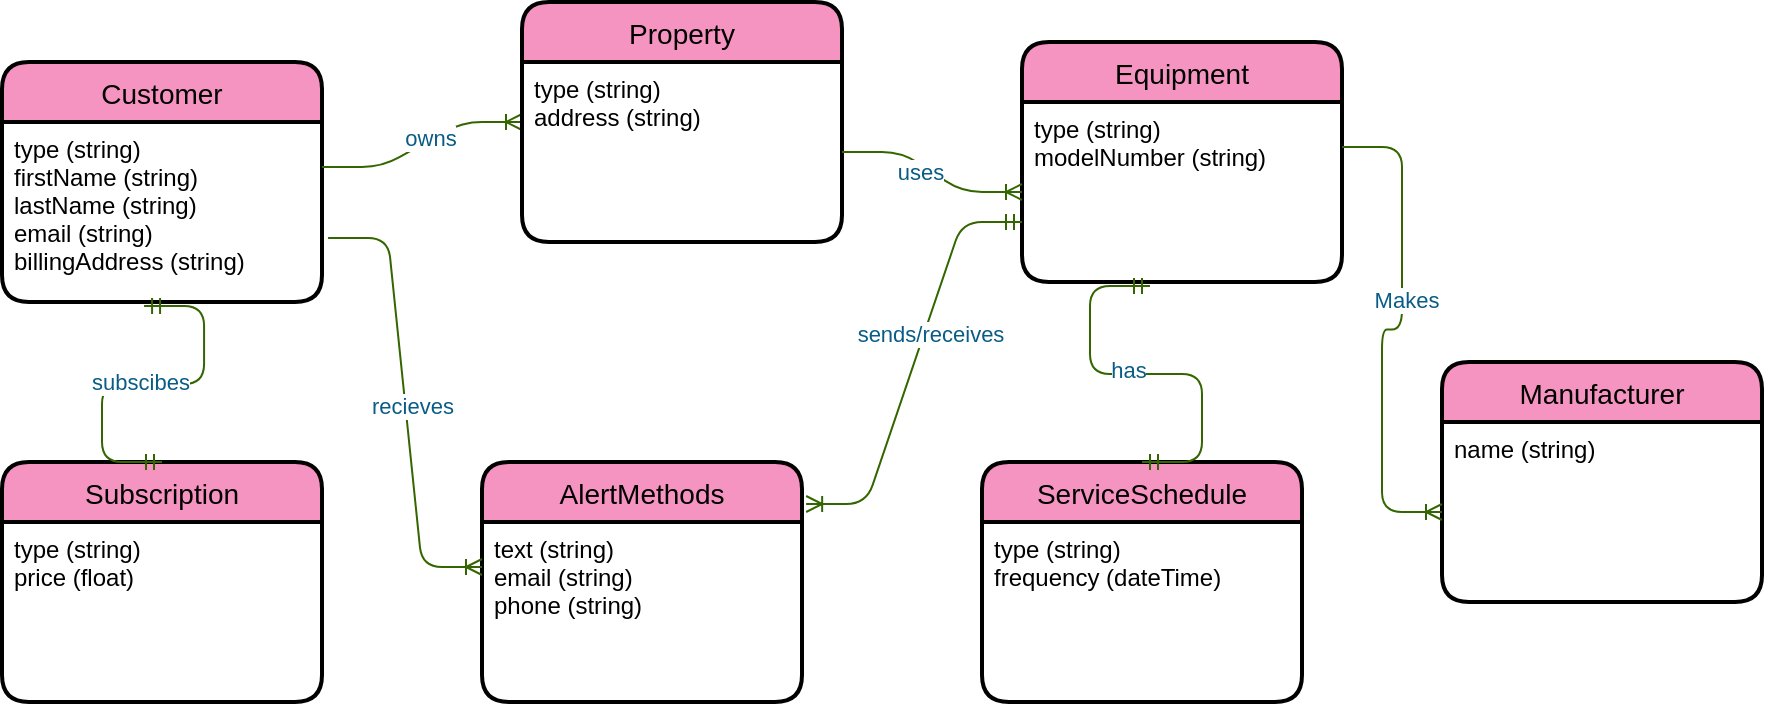 <mxfile version="13.8.2" type="github">
  <diagram id="R2lEEEUBdFMjLlhIrx00" name="Page-1">
    <mxGraphModel dx="786" dy="429" grid="1" gridSize="10" guides="1" tooltips="1" connect="1" arrows="1" fold="1" page="1" pageScale="1" pageWidth="850" pageHeight="1100" math="0" shadow="0" extFonts="Permanent Marker^https://fonts.googleapis.com/css?family=Permanent+Marker">
      <root>
        <mxCell id="0" />
        <mxCell id="1" parent="0" />
        <mxCell id="TCsmTFpU4mynAHZ96cxk-14" value="Customer" style="swimlane;childLayout=stackLayout;horizontal=1;startSize=30;horizontalStack=0;rounded=1;fontSize=14;fontStyle=0;strokeWidth=2;resizeParent=0;resizeLast=1;shadow=0;dashed=0;align=center;sketch=0;fillColor=#F694C1;" vertex="1" parent="1">
          <mxGeometry x="40" y="80" width="160" height="120" as="geometry" />
        </mxCell>
        <mxCell id="TCsmTFpU4mynAHZ96cxk-15" value="type (string)&#xa;firstName (string)&#xa;lastName (string)&#xa;email (string)&#xa;billingAddress (string)&#xa;" style="align=left;strokeColor=none;fillColor=none;spacingLeft=4;fontSize=12;verticalAlign=top;resizable=0;rotatable=0;part=1;" vertex="1" parent="TCsmTFpU4mynAHZ96cxk-14">
          <mxGeometry y="30" width="160" height="90" as="geometry" />
        </mxCell>
        <mxCell id="TCsmTFpU4mynAHZ96cxk-18" value="Equipment" style="swimlane;childLayout=stackLayout;horizontal=1;startSize=30;horizontalStack=0;rounded=1;fontSize=14;fontStyle=0;strokeWidth=2;resizeParent=0;resizeLast=1;shadow=0;dashed=0;align=center;sketch=0;fillColor=#F694C1;" vertex="1" parent="1">
          <mxGeometry x="550" y="70" width="160" height="120" as="geometry" />
        </mxCell>
        <mxCell id="TCsmTFpU4mynAHZ96cxk-19" value="type (string)&#xa;modelNumber (string)" style="align=left;strokeColor=none;fillColor=none;spacingLeft=4;fontSize=12;verticalAlign=top;resizable=0;rotatable=0;part=1;" vertex="1" parent="TCsmTFpU4mynAHZ96cxk-18">
          <mxGeometry y="30" width="160" height="90" as="geometry" />
        </mxCell>
        <mxCell id="TCsmTFpU4mynAHZ96cxk-23" value="" style="edgeStyle=entityRelationEdgeStyle;fontSize=12;html=1;endArrow=ERoneToMany;fillColor=#F694C1;strokeColor=#336600;exitX=1;exitY=0.25;exitDx=0;exitDy=0;" edge="1" parent="1" source="TCsmTFpU4mynAHZ96cxk-15" target="TCsmTFpU4mynAHZ96cxk-27">
          <mxGeometry width="100" height="100" relative="1" as="geometry">
            <mxPoint x="260" y="90" as="sourcePoint" />
            <mxPoint x="260" y="160" as="targetPoint" />
          </mxGeometry>
        </mxCell>
        <mxCell id="TCsmTFpU4mynAHZ96cxk-62" value="owns" style="edgeLabel;html=1;align=center;verticalAlign=middle;resizable=0;points=[];fontColor=#095C86;" vertex="1" connectable="0" parent="TCsmTFpU4mynAHZ96cxk-23">
          <mxGeometry x="0.099" y="1" relative="1" as="geometry">
            <mxPoint as="offset" />
          </mxGeometry>
        </mxCell>
        <mxCell id="TCsmTFpU4mynAHZ96cxk-24" value="AlertMethods" style="swimlane;childLayout=stackLayout;horizontal=1;startSize=30;horizontalStack=0;rounded=1;fontSize=14;fontStyle=0;strokeWidth=2;resizeParent=0;resizeLast=1;shadow=0;dashed=0;align=center;sketch=0;fillColor=#F694C1;" vertex="1" parent="1">
          <mxGeometry x="280" y="280" width="160" height="120" as="geometry" />
        </mxCell>
        <mxCell id="TCsmTFpU4mynAHZ96cxk-25" value="text (string)&#xa;email (string)&#xa;phone (string)" style="align=left;strokeColor=none;fillColor=none;spacingLeft=4;fontSize=12;verticalAlign=top;resizable=0;rotatable=0;part=1;" vertex="1" parent="TCsmTFpU4mynAHZ96cxk-24">
          <mxGeometry y="30" width="160" height="90" as="geometry" />
        </mxCell>
        <mxCell id="TCsmTFpU4mynAHZ96cxk-27" value="Property" style="swimlane;childLayout=stackLayout;horizontal=1;startSize=30;horizontalStack=0;rounded=1;fontSize=14;fontStyle=0;strokeWidth=2;resizeParent=0;resizeLast=1;shadow=0;dashed=0;align=center;sketch=0;fillColor=#F694C1;" vertex="1" parent="1">
          <mxGeometry x="300" y="50" width="160" height="120" as="geometry" />
        </mxCell>
        <mxCell id="TCsmTFpU4mynAHZ96cxk-28" value="type (string)&#xa;address (string)" style="align=left;strokeColor=none;fillColor=none;spacingLeft=4;fontSize=12;verticalAlign=top;resizable=0;rotatable=0;part=1;" vertex="1" parent="TCsmTFpU4mynAHZ96cxk-27">
          <mxGeometry y="30" width="160" height="90" as="geometry" />
        </mxCell>
        <mxCell id="TCsmTFpU4mynAHZ96cxk-34" value="" style="edgeStyle=entityRelationEdgeStyle;fontSize=12;html=1;endArrow=ERoneToMany;strokeColor=#336600;fillColor=#F694C1;" edge="1" parent="1" source="TCsmTFpU4mynAHZ96cxk-28" target="TCsmTFpU4mynAHZ96cxk-19">
          <mxGeometry width="100" height="100" relative="1" as="geometry">
            <mxPoint x="360" y="320" as="sourcePoint" />
            <mxPoint x="460" y="220" as="targetPoint" />
          </mxGeometry>
        </mxCell>
        <mxCell id="TCsmTFpU4mynAHZ96cxk-63" value="uses" style="edgeLabel;html=1;align=center;verticalAlign=middle;resizable=0;points=[];fontColor=#095C86;" vertex="1" connectable="0" parent="TCsmTFpU4mynAHZ96cxk-34">
          <mxGeometry x="-0.1" y="-3" relative="1" as="geometry">
            <mxPoint as="offset" />
          </mxGeometry>
        </mxCell>
        <mxCell id="TCsmTFpU4mynAHZ96cxk-35" value="Subscription" style="swimlane;childLayout=stackLayout;horizontal=1;startSize=30;horizontalStack=0;rounded=1;fontSize=14;fontStyle=0;strokeWidth=2;resizeParent=0;resizeLast=1;shadow=0;dashed=0;align=center;sketch=0;fillColor=#F694C1;" vertex="1" parent="1">
          <mxGeometry x="40" y="280" width="160" height="120" as="geometry" />
        </mxCell>
        <mxCell id="TCsmTFpU4mynAHZ96cxk-36" value="type (string)&#xa;price (float)" style="align=left;strokeColor=none;fillColor=none;spacingLeft=4;fontSize=12;verticalAlign=top;resizable=0;rotatable=0;part=1;" vertex="1" parent="TCsmTFpU4mynAHZ96cxk-35">
          <mxGeometry y="30" width="160" height="90" as="geometry" />
        </mxCell>
        <mxCell id="TCsmTFpU4mynAHZ96cxk-37" value="" style="edgeStyle=entityRelationEdgeStyle;fontSize=12;html=1;endArrow=ERmandOne;startArrow=ERmandOne;strokeColor=#336600;fillColor=#F694C1;entryX=0.444;entryY=1.022;entryDx=0;entryDy=0;entryPerimeter=0;exitX=0.5;exitY=0;exitDx=0;exitDy=0;" edge="1" parent="1" source="TCsmTFpU4mynAHZ96cxk-35" target="TCsmTFpU4mynAHZ96cxk-15">
          <mxGeometry width="100" height="100" relative="1" as="geometry">
            <mxPoint x="360" y="320" as="sourcePoint" />
            <mxPoint x="460" y="220" as="targetPoint" />
          </mxGeometry>
        </mxCell>
        <mxCell id="TCsmTFpU4mynAHZ96cxk-65" value="subscibes" style="edgeLabel;html=1;align=center;verticalAlign=middle;resizable=0;points=[];fontColor=#095C86;" vertex="1" connectable="0" parent="TCsmTFpU4mynAHZ96cxk-37">
          <mxGeometry x="-0.069" y="1" relative="1" as="geometry">
            <mxPoint as="offset" />
          </mxGeometry>
        </mxCell>
        <mxCell id="TCsmTFpU4mynAHZ96cxk-43" value="ServiceSchedule" style="swimlane;childLayout=stackLayout;horizontal=1;startSize=30;horizontalStack=0;rounded=1;fontSize=14;fontStyle=0;strokeWidth=2;resizeParent=0;resizeLast=1;shadow=0;dashed=0;align=center;sketch=0;fillColor=#F694C1;" vertex="1" parent="1">
          <mxGeometry x="530" y="280" width="160" height="120" as="geometry" />
        </mxCell>
        <mxCell id="TCsmTFpU4mynAHZ96cxk-44" value="type (string)&#xa;frequency (dateTime)&#xa;&#xa;" style="align=left;strokeColor=none;fillColor=none;spacingLeft=4;fontSize=12;verticalAlign=top;resizable=0;rotatable=0;part=1;" vertex="1" parent="TCsmTFpU4mynAHZ96cxk-43">
          <mxGeometry y="30" width="160" height="90" as="geometry" />
        </mxCell>
        <mxCell id="TCsmTFpU4mynAHZ96cxk-56" value="" style="edgeStyle=entityRelationEdgeStyle;fontSize=12;html=1;endArrow=ERoneToMany;strokeColor=#336600;fillColor=#F694C1;entryX=0;entryY=0.25;entryDx=0;entryDy=0;exitX=1.019;exitY=0.644;exitDx=0;exitDy=0;exitPerimeter=0;" edge="1" parent="1" source="TCsmTFpU4mynAHZ96cxk-15" target="TCsmTFpU4mynAHZ96cxk-25">
          <mxGeometry width="100" height="100" relative="1" as="geometry">
            <mxPoint x="520" y="110" as="sourcePoint" />
            <mxPoint x="420" y="230" as="targetPoint" />
          </mxGeometry>
        </mxCell>
        <mxCell id="TCsmTFpU4mynAHZ96cxk-61" value="recieves" style="edgeLabel;html=1;align=center;verticalAlign=middle;resizable=0;points=[];fontColor=#095C86;" vertex="1" connectable="0" parent="TCsmTFpU4mynAHZ96cxk-56">
          <mxGeometry x="0.017" y="3" relative="1" as="geometry">
            <mxPoint as="offset" />
          </mxGeometry>
        </mxCell>
        <mxCell id="TCsmTFpU4mynAHZ96cxk-60" value="" style="edgeStyle=entityRelationEdgeStyle;fontSize=12;html=1;endArrow=ERmandOne;startArrow=ERmandOne;strokeColor=#336600;fillColor=#F694C1;exitX=0.4;exitY=1.022;exitDx=0;exitDy=0;exitPerimeter=0;entryX=0.5;entryY=0;entryDx=0;entryDy=0;" edge="1" parent="1" source="TCsmTFpU4mynAHZ96cxk-19" target="TCsmTFpU4mynAHZ96cxk-43">
          <mxGeometry width="100" height="100" relative="1" as="geometry">
            <mxPoint x="390" y="330" as="sourcePoint" />
            <mxPoint x="490" y="230" as="targetPoint" />
          </mxGeometry>
        </mxCell>
        <mxCell id="TCsmTFpU4mynAHZ96cxk-64" value="has" style="edgeLabel;html=1;align=center;verticalAlign=middle;resizable=0;points=[];fontColor=#095C86;" vertex="1" connectable="0" parent="TCsmTFpU4mynAHZ96cxk-60">
          <mxGeometry x="-0.092" y="2" relative="1" as="geometry">
            <mxPoint as="offset" />
          </mxGeometry>
        </mxCell>
        <mxCell id="TCsmTFpU4mynAHZ96cxk-69" value="" style="edgeStyle=entityRelationEdgeStyle;fontSize=12;html=1;endArrow=ERmandOne;strokeColor=#336600;fillColor=#F694C1;entryX=0;entryY=0.667;entryDx=0;entryDy=0;entryPerimeter=0;exitX=1.013;exitY=0.175;exitDx=0;exitDy=0;exitPerimeter=0;startArrow=ERoneToMany;startFill=0;endFill=0;" edge="1" parent="1" source="TCsmTFpU4mynAHZ96cxk-24" target="TCsmTFpU4mynAHZ96cxk-19">
          <mxGeometry width="100" height="100" relative="1" as="geometry">
            <mxPoint x="320" y="340" as="sourcePoint" />
            <mxPoint x="420" y="240" as="targetPoint" />
          </mxGeometry>
        </mxCell>
        <mxCell id="TCsmTFpU4mynAHZ96cxk-70" value="sends/receives" style="edgeLabel;html=1;align=center;verticalAlign=middle;resizable=0;points=[];fontColor=#095C86;" vertex="1" connectable="0" parent="TCsmTFpU4mynAHZ96cxk-69">
          <mxGeometry x="0.165" y="-3" relative="1" as="geometry">
            <mxPoint x="-1" as="offset" />
          </mxGeometry>
        </mxCell>
        <mxCell id="TCsmTFpU4mynAHZ96cxk-71" value="Manufacturer" style="swimlane;childLayout=stackLayout;horizontal=1;startSize=30;horizontalStack=0;rounded=1;fontSize=14;fontStyle=0;strokeWidth=2;resizeParent=0;resizeLast=1;shadow=0;dashed=0;align=center;sketch=0;fillColor=#F694C1;" vertex="1" parent="1">
          <mxGeometry x="760" y="230" width="160" height="120" as="geometry" />
        </mxCell>
        <mxCell id="TCsmTFpU4mynAHZ96cxk-72" value="name (string)" style="align=left;strokeColor=none;fillColor=none;spacingLeft=4;fontSize=12;verticalAlign=top;resizable=0;rotatable=0;part=1;" vertex="1" parent="TCsmTFpU4mynAHZ96cxk-71">
          <mxGeometry y="30" width="160" height="90" as="geometry" />
        </mxCell>
        <mxCell id="TCsmTFpU4mynAHZ96cxk-73" value="" style="edgeStyle=entityRelationEdgeStyle;fontSize=12;html=1;endArrow=ERoneToMany;strokeColor=#336600;fillColor=#F694C1;entryX=0;entryY=0.5;entryDx=0;entryDy=0;exitX=1;exitY=0.25;exitDx=0;exitDy=0;" edge="1" parent="1" source="TCsmTFpU4mynAHZ96cxk-19" target="TCsmTFpU4mynAHZ96cxk-72">
          <mxGeometry width="100" height="100" relative="1" as="geometry">
            <mxPoint x="470" y="200" as="sourcePoint" />
            <mxPoint x="570" y="100" as="targetPoint" />
          </mxGeometry>
        </mxCell>
        <mxCell id="TCsmTFpU4mynAHZ96cxk-74" value="Makes" style="edgeLabel;html=1;align=center;verticalAlign=middle;resizable=0;points=[];fontColor=#095C86;" vertex="1" connectable="0" parent="TCsmTFpU4mynAHZ96cxk-73">
          <mxGeometry x="-0.156" y="2" relative="1" as="geometry">
            <mxPoint as="offset" />
          </mxGeometry>
        </mxCell>
      </root>
    </mxGraphModel>
  </diagram>
</mxfile>
